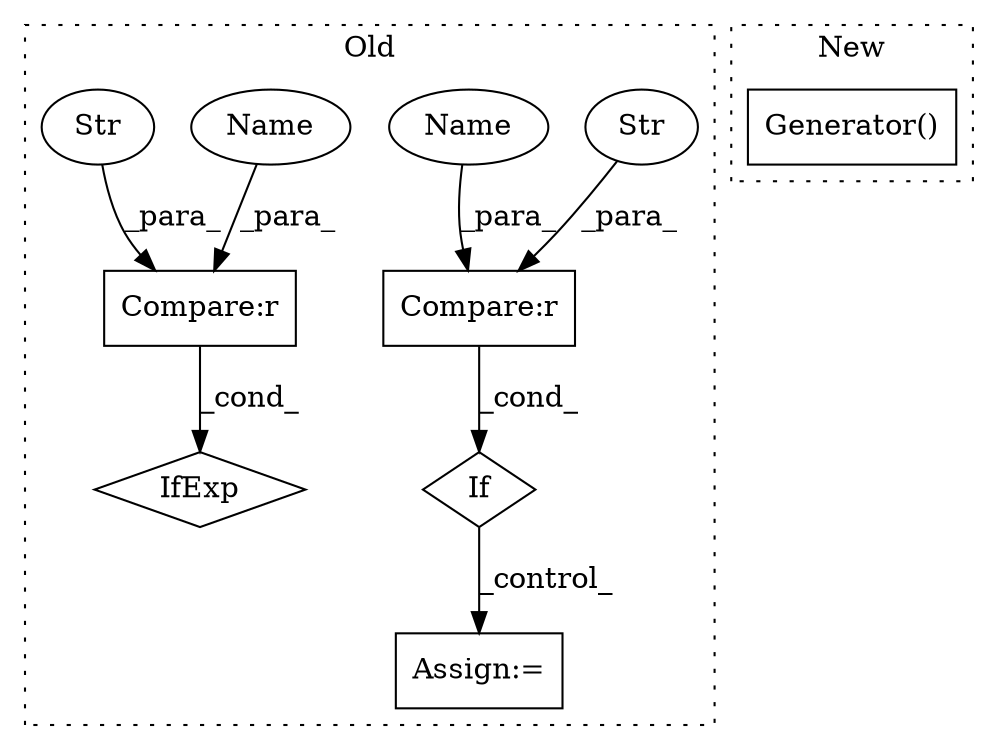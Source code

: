digraph G {
subgraph cluster0 {
1 [label="If" a="96" s="1682" l="3" shape="diamond"];
3 [label="Compare:r" a="40" s="1685" l="21" shape="box"];
4 [label="Str" a="66" s="1701" l="5" shape="ellipse"];
5 [label="Assign:=" a="68" s="1721" l="3" shape="box"];
6 [label="Compare:r" a="40" s="2387" l="21" shape="box"];
7 [label="Str" a="66" s="2403" l="5" shape="ellipse"];
8 [label="IfExp" a="51" s="2383,2408" l="4,6" shape="diamond"];
9 [label="Name" a="87" s="1685" l="12" shape="ellipse"];
10 [label="Name" a="87" s="2387" l="12" shape="ellipse"];
label = "Old";
style="dotted";
}
subgraph cluster1 {
2 [label="Generator()" a="75" s="1667" l="30" shape="box"];
label = "New";
style="dotted";
}
1 -> 5 [label="_control_"];
3 -> 1 [label="_cond_"];
4 -> 3 [label="_para_"];
6 -> 8 [label="_cond_"];
7 -> 6 [label="_para_"];
9 -> 3 [label="_para_"];
10 -> 6 [label="_para_"];
}